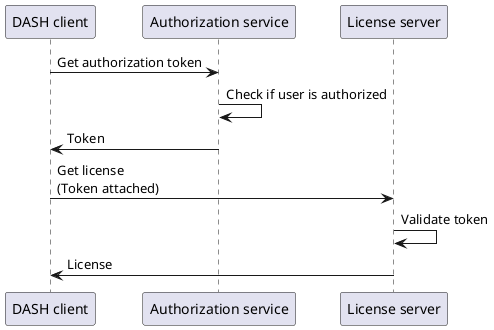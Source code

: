 @startuml

participant "DASH client" as Client
participant "Authorization service" as Authz
participant "License server" as LS

Client -> Authz : Get authorization token
Authz -> Authz : Check if user is authorized
Authz -> Client : Token
Client -> LS : Get license\n(Token attached)
LS -> LS : Validate token
LS -> Client : License

@enduml